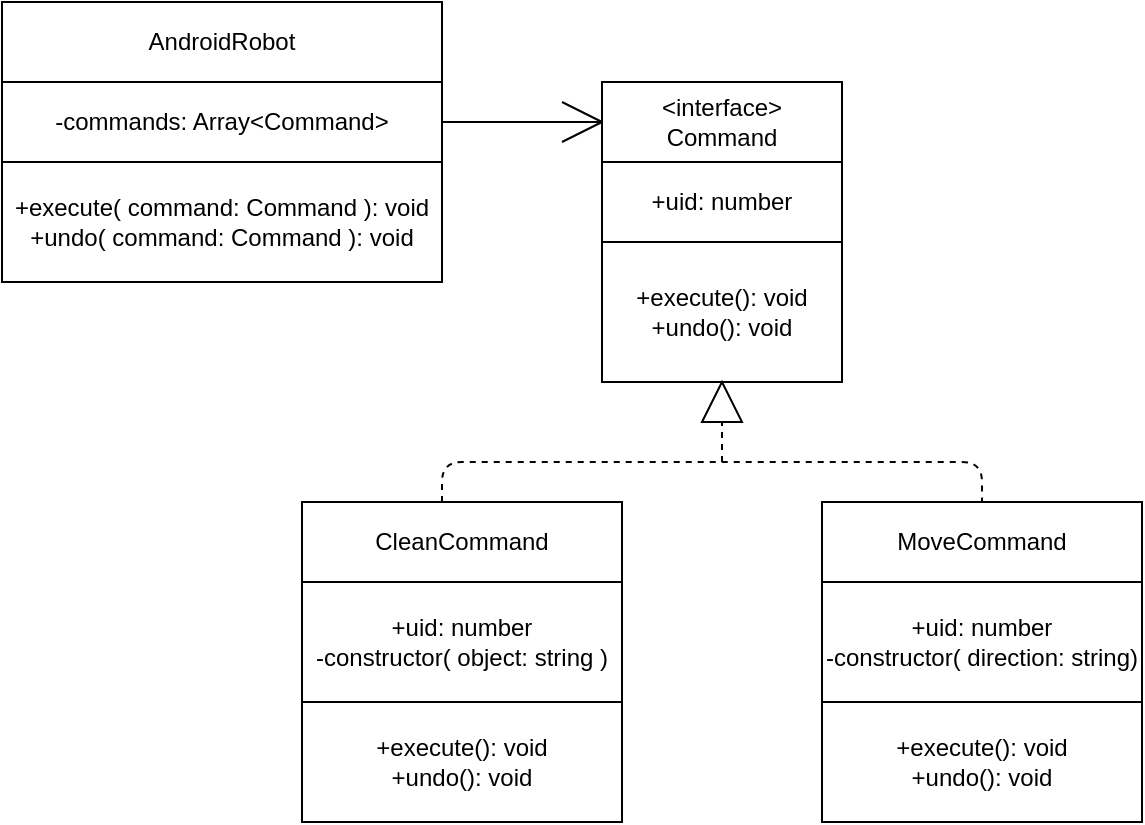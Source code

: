 <mxfile>
    <diagram id="DwMyx9veNnHKkYxbIggZ" name="Page-1">
        <mxGraphModel dx="634" dy="514" grid="1" gridSize="10" guides="1" tooltips="1" connect="1" arrows="1" fold="1" page="1" pageScale="1" pageWidth="827" pageHeight="1169" math="0" shadow="0">
            <root>
                <mxCell id="0"/>
                <mxCell id="1" parent="0"/>
                <mxCell id="2" value="AndroidRobot" style="rounded=0;whiteSpace=wrap;html=1;" parent="1" vertex="1">
                    <mxGeometry x="40" y="240" width="220" height="40" as="geometry"/>
                </mxCell>
                <mxCell id="3" value="-commands: Array&amp;lt;Command&amp;gt;" style="rounded=0;whiteSpace=wrap;html=1;" parent="1" vertex="1">
                    <mxGeometry x="40" y="280" width="220" height="40" as="geometry"/>
                </mxCell>
                <mxCell id="4" value="+execute( command: Command ): void&lt;br&gt;+undo( command: Command ): void" style="rounded=0;whiteSpace=wrap;html=1;" parent="1" vertex="1">
                    <mxGeometry x="40" y="320" width="220" height="60" as="geometry"/>
                </mxCell>
                <mxCell id="5" value="&amp;lt;interface&amp;gt;&lt;br&gt;Command" style="rounded=0;whiteSpace=wrap;html=1;" parent="1" vertex="1">
                    <mxGeometry x="340" y="280" width="120" height="40" as="geometry"/>
                </mxCell>
                <mxCell id="6" value="+uid: number" style="rounded=0;whiteSpace=wrap;html=1;" parent="1" vertex="1">
                    <mxGeometry x="340" y="320" width="120" height="40" as="geometry"/>
                </mxCell>
                <mxCell id="7" value="+execute(): void&lt;br&gt;+undo(): void" style="rounded=0;whiteSpace=wrap;html=1;" parent="1" vertex="1">
                    <mxGeometry x="340" y="360" width="120" height="70" as="geometry"/>
                </mxCell>
                <mxCell id="12" value="CleanCommand" style="rounded=0;whiteSpace=wrap;html=1;" parent="1" vertex="1">
                    <mxGeometry x="190" y="490" width="160" height="40" as="geometry"/>
                </mxCell>
                <mxCell id="14" value="+uid: number&lt;br&gt;-constructor( object: string )" style="rounded=0;whiteSpace=wrap;html=1;" parent="1" vertex="1">
                    <mxGeometry x="190" y="530" width="160" height="60" as="geometry"/>
                </mxCell>
                <mxCell id="15" value="+execute(): void&lt;br&gt;+undo(): void" style="rounded=0;whiteSpace=wrap;html=1;" parent="1" vertex="1">
                    <mxGeometry x="190" y="590" width="160" height="60" as="geometry"/>
                </mxCell>
                <mxCell id="16" value="MoveCommand" style="rounded=0;whiteSpace=wrap;html=1;" parent="1" vertex="1">
                    <mxGeometry x="450" y="490" width="160" height="40" as="geometry"/>
                </mxCell>
                <mxCell id="30" value="+execute(): void&lt;br&gt;+undo(): void" style="rounded=0;whiteSpace=wrap;html=1;" parent="1" vertex="1">
                    <mxGeometry x="450" y="590" width="160" height="60" as="geometry"/>
                </mxCell>
                <mxCell id="31" value="+uid: number&lt;br&gt;-constructor( direction: string)" style="rounded=0;whiteSpace=wrap;html=1;" parent="1" vertex="1">
                    <mxGeometry x="450" y="530" width="160" height="60" as="geometry"/>
                </mxCell>
                <mxCell id="34" value="" style="triangle;whiteSpace=wrap;html=1;rotation=-90;" parent="1" vertex="1">
                    <mxGeometry x="390" y="430" width="20" height="20" as="geometry"/>
                </mxCell>
                <mxCell id="37" value="" style="endArrow=none;html=1;entryX=0;entryY=0.5;entryDx=0;entryDy=0;" edge="1" parent="1" target="5">
                    <mxGeometry width="50" height="50" relative="1" as="geometry">
                        <mxPoint x="260" y="300" as="sourcePoint"/>
                        <mxPoint x="310" y="250" as="targetPoint"/>
                    </mxGeometry>
                </mxCell>
                <mxCell id="38" value="" style="endArrow=none;html=1;" edge="1" parent="1">
                    <mxGeometry width="50" height="50" relative="1" as="geometry">
                        <mxPoint x="320" y="310" as="sourcePoint"/>
                        <mxPoint x="340" y="300" as="targetPoint"/>
                    </mxGeometry>
                </mxCell>
                <mxCell id="39" value="" style="endArrow=none;html=1;entryX=0;entryY=0.5;entryDx=0;entryDy=0;" edge="1" parent="1" target="5">
                    <mxGeometry width="50" height="50" relative="1" as="geometry">
                        <mxPoint x="320" y="290" as="sourcePoint"/>
                        <mxPoint x="350" y="310" as="targetPoint"/>
                    </mxGeometry>
                </mxCell>
                <mxCell id="40" value="" style="endArrow=none;dashed=1;html=1;entryX=0.5;entryY=0;entryDx=0;entryDy=0;" edge="1" parent="1" target="16">
                    <mxGeometry width="50" height="50" relative="1" as="geometry">
                        <mxPoint x="260" y="490" as="sourcePoint"/>
                        <mxPoint x="310" y="440" as="targetPoint"/>
                        <Array as="points">
                            <mxPoint x="260" y="470"/>
                            <mxPoint x="530" y="470"/>
                        </Array>
                    </mxGeometry>
                </mxCell>
                <mxCell id="41" value="" style="endArrow=none;dashed=1;html=1;entryX=0;entryY=0.5;entryDx=0;entryDy=0;" edge="1" parent="1" target="34">
                    <mxGeometry width="50" height="50" relative="1" as="geometry">
                        <mxPoint x="400" y="470" as="sourcePoint"/>
                        <mxPoint x="450" y="420" as="targetPoint"/>
                    </mxGeometry>
                </mxCell>
            </root>
        </mxGraphModel>
    </diagram>
</mxfile>